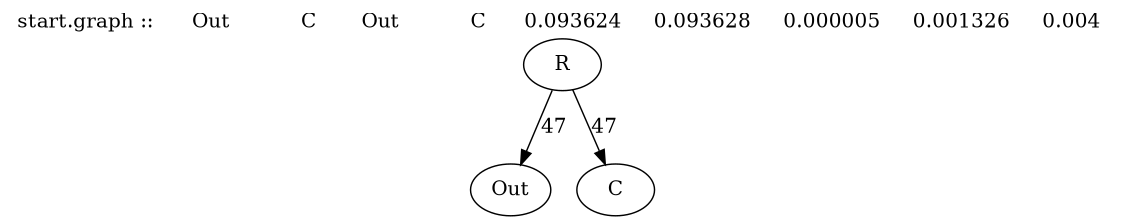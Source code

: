 digraph G { 
size = "7.5,10" ;
labelloc = "t" ; 
label = "start.graph ::      Out           C       Out           C      0.093624     0.093628     0.000005     0.001326     0.004 
" ; 

           O  [ label = "Out" ] ; 
           C  [ label = "C" ] ; 
R -> O [  label = "47" ] ; 
R -> C [  label = "47" ] ; 
} 
